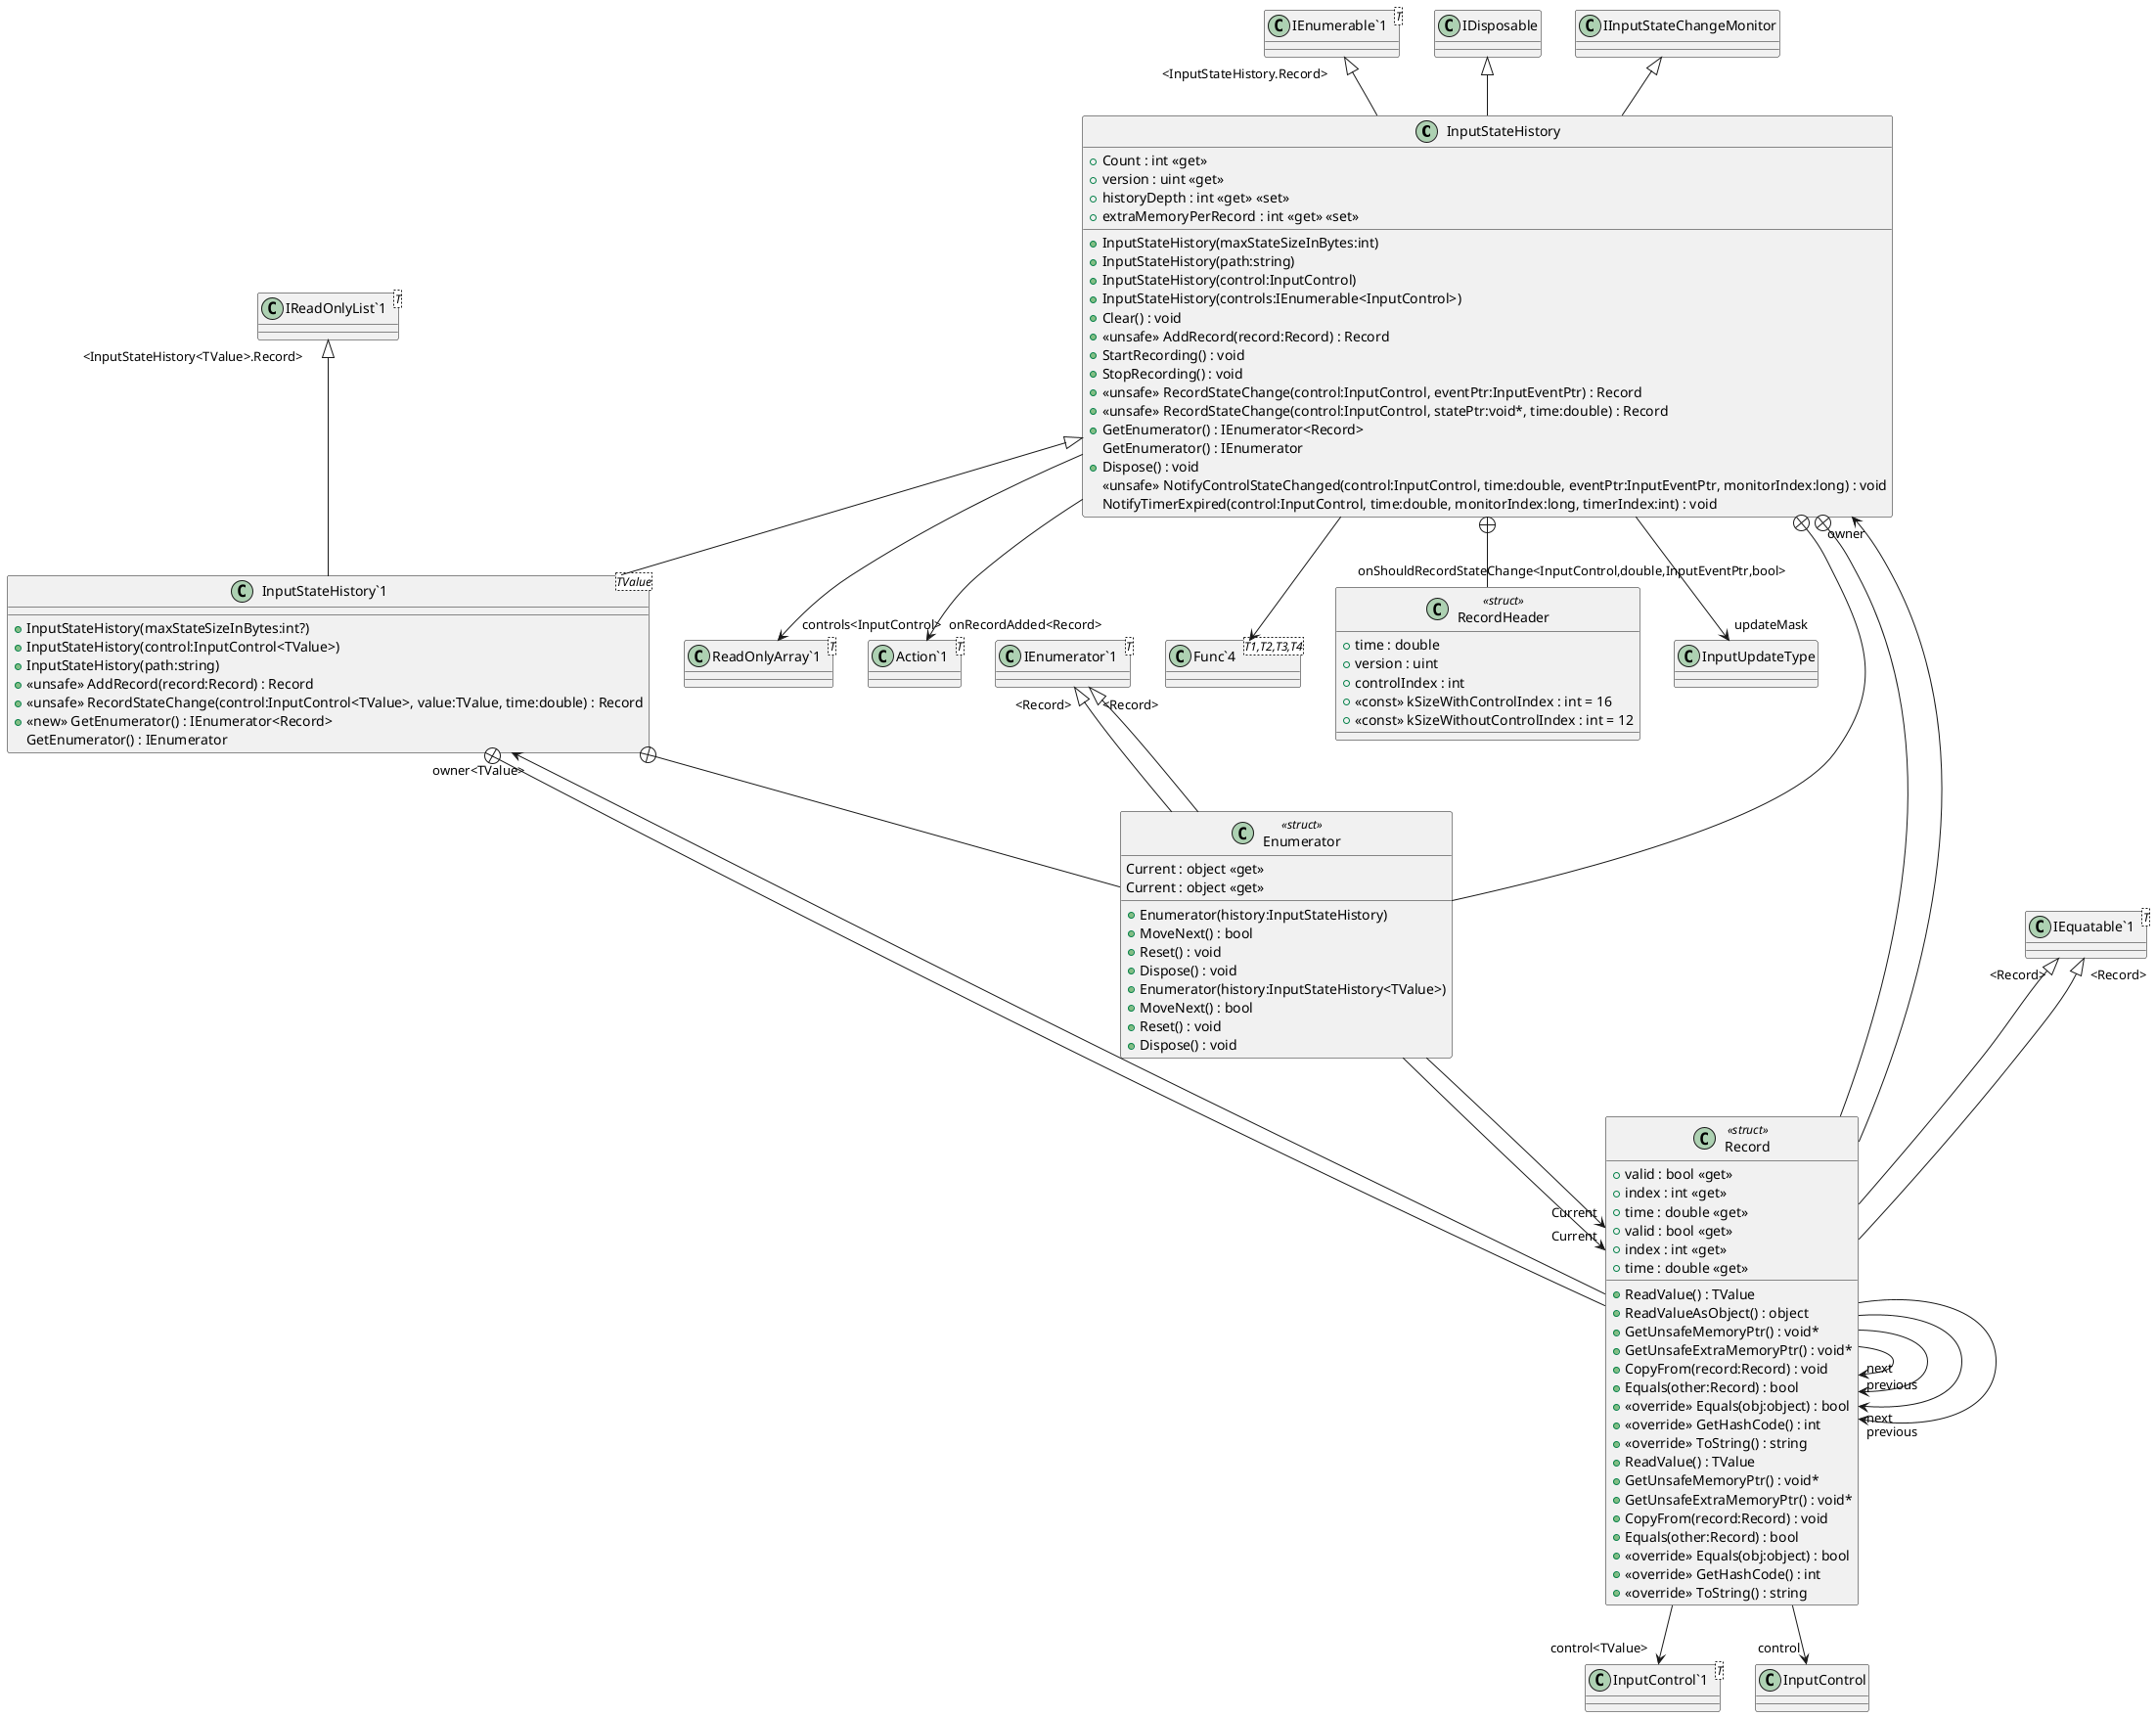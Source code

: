 @startuml
class InputStateHistory {
    + Count : int <<get>>
    + version : uint <<get>>
    + historyDepth : int <<get>> <<set>>
    + extraMemoryPerRecord : int <<get>> <<set>>
    + InputStateHistory(maxStateSizeInBytes:int)
    + InputStateHistory(path:string)
    + InputStateHistory(control:InputControl)
    + InputStateHistory(controls:IEnumerable<InputControl>)
    + Clear() : void
    + <<unsafe>> AddRecord(record:Record) : Record
    + StartRecording() : void
    + StopRecording() : void
    + <<unsafe>> RecordStateChange(control:InputControl, eventPtr:InputEventPtr) : Record
    + <<unsafe>> RecordStateChange(control:InputControl, statePtr:void*, time:double) : Record
    + GetEnumerator() : IEnumerator<Record>
    GetEnumerator() : IEnumerator
    + Dispose() : void
    <<unsafe>> NotifyControlStateChanged(control:InputControl, time:double, eventPtr:InputEventPtr, monitorIndex:long) : void
    NotifyTimerExpired(control:InputControl, time:double, monitorIndex:long, timerIndex:int) : void
}
class "InputStateHistory`1"<TValue> {
    + InputStateHistory(maxStateSizeInBytes:int?)
    + InputStateHistory(control:InputControl<TValue>)
    + InputStateHistory(path:string)
    + <<unsafe>> AddRecord(record:Record) : Record
    + <<unsafe>> RecordStateChange(control:InputControl<TValue>, value:TValue, time:double) : Record
    + <<new>> GetEnumerator() : IEnumerator<Record>
    GetEnumerator() : IEnumerator
}
class "IEnumerable`1"<T> {
}
class "ReadOnlyArray`1"<T> {
}
class "Action`1"<T> {
}
class "Func`4"<T1,T2,T3,T4> {
}
class Enumerator <<struct>> {
    + Enumerator(history:InputStateHistory)
    + MoveNext() : bool
    + Reset() : void
    Current : object <<get>>
    + Dispose() : void
}
class RecordHeader <<struct>> {
    + time : double
    + version : uint
    + controlIndex : int
    + <<const>> kSizeWithControlIndex : int = 16
    + <<const>> kSizeWithoutControlIndex : int = 12
}
class Record <<struct>> {
    + valid : bool <<get>>
    + index : int <<get>>
    + time : double <<get>>
    + ReadValue() : TValue
    + ReadValueAsObject() : object
    + GetUnsafeMemoryPtr() : void*
    + GetUnsafeExtraMemoryPtr() : void*
    + CopyFrom(record:Record) : void
    + Equals(other:Record) : bool
    + <<override>> Equals(obj:object) : bool
    + <<override>> GetHashCode() : int
    + <<override>> ToString() : string
}
class "IReadOnlyList`1"<T> {
}
class Enumerator <<struct>> {
    + Enumerator(history:InputStateHistory<TValue>)
    + MoveNext() : bool
    + Reset() : void
    Current : object <<get>>
    + Dispose() : void
}
class Record <<struct>> {
    + valid : bool <<get>>
    + index : int <<get>>
    + time : double <<get>>
    + ReadValue() : TValue
    + GetUnsafeMemoryPtr() : void*
    + GetUnsafeExtraMemoryPtr() : void*
    + CopyFrom(record:Record) : void
    + Equals(other:Record) : bool
    + <<override>> Equals(obj:object) : bool
    + <<override>> GetHashCode() : int
    + <<override>> ToString() : string
}
class "IEnumerator`1"<T> {
}
class "IEquatable`1"<T> {
}
class "InputControl`1"<T> {
}
IDisposable <|-- InputStateHistory
"IEnumerable`1" "<InputStateHistory.Record>" <|-- InputStateHistory
IInputStateChangeMonitor <|-- InputStateHistory
InputStateHistory --> "updateMask" InputUpdateType
InputStateHistory --> "controls<InputControl>" "ReadOnlyArray`1"
InputStateHistory --> "onRecordAdded<Record>" "Action`1"
InputStateHistory --> "onShouldRecordStateChange<InputControl,double,InputEventPtr,bool>" "Func`4"
InputStateHistory <|-- "InputStateHistory`1"
"IReadOnlyList`1" "<InputStateHistory<TValue>.Record>" <|-- "InputStateHistory`1"
InputStateHistory +-- Enumerator
"IEnumerator`1" "<Record>" <|-- Enumerator
Enumerator --> "Current" Record
InputStateHistory +-- RecordHeader
InputStateHistory +-- Record
"IEquatable`1" "<Record>" <|-- Record
Record --> "owner" InputStateHistory
Record --> "control" InputControl
Record --> "next" Record
Record --> "previous" Record
"InputStateHistory`1" +-- Enumerator
"IEnumerator`1" "<Record>" <|-- Enumerator
Enumerator --> "Current" Record
"InputStateHistory`1" +-- Record
"IEquatable`1" "<Record>" <|-- Record
Record --> "owner<TValue>" "InputStateHistory`1"
Record --> "control<TValue>" "InputControl`1"
Record --> "next" Record
Record --> "previous" Record
@enduml
